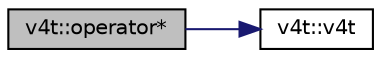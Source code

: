 digraph "v4t::operator*"
{
  edge [fontname="Helvetica",fontsize="10",labelfontname="Helvetica",labelfontsize="10"];
  node [fontname="Helvetica",fontsize="10",shape=record];
  rankdir="LR";
  Node1 [label="v4t::operator*",height=0.2,width=0.4,color="black", fillcolor="grey75", style="filled", fontcolor="black"];
  Node1 -> Node2 [color="midnightblue",fontsize="10",style="solid",fontname="Helvetica"];
  Node2 [label="v4t::v4t",height=0.2,width=0.4,color="black", fillcolor="white", style="filled",URL="$classv4t.html#a8703188742527932b927e0f7417a2c2d"];
}
